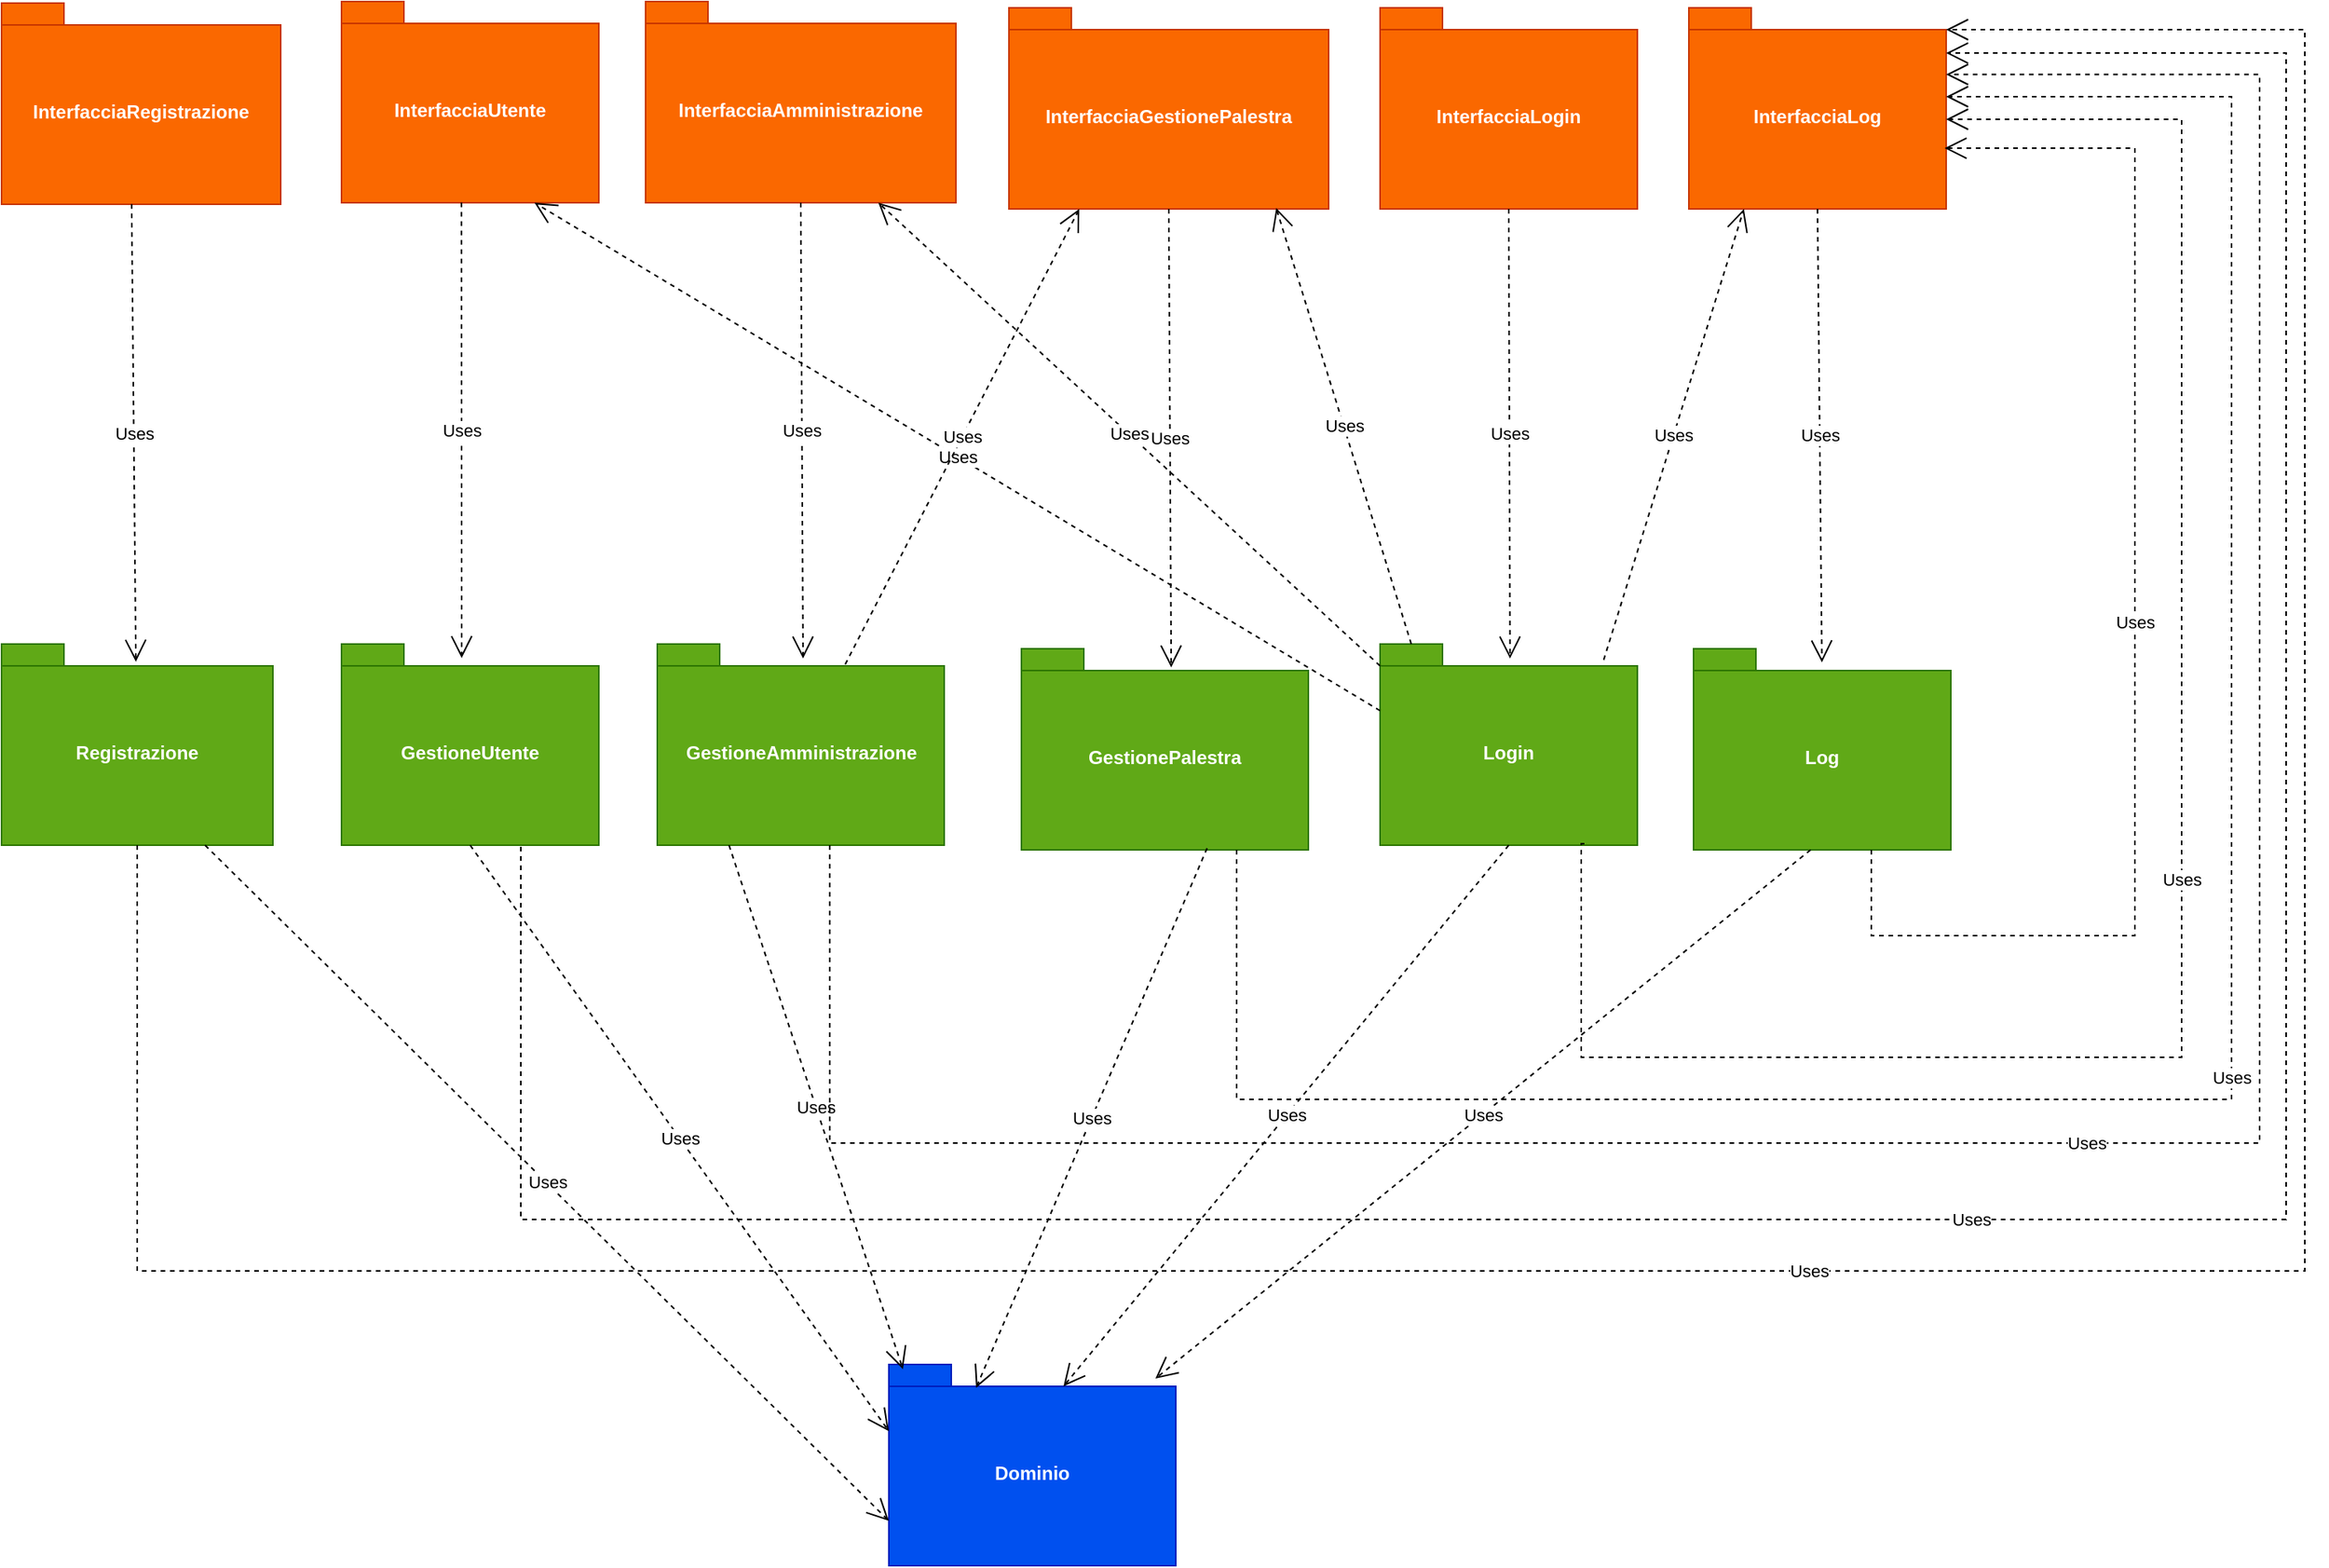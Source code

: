 <mxfile version="24.4.9" type="github">
  <diagram name="Page-1" id="5uFUbDLTDONE6XB2f1me">
    <mxGraphModel dx="2619" dy="2727" grid="0" gridSize="10" guides="1" tooltips="1" connect="1" arrows="1" fold="1" page="0" pageScale="1" pageWidth="1100" pageHeight="1700" math="0" shadow="0">
      <root>
        <mxCell id="0" />
        <mxCell id="1" parent="0" />
        <mxCell id="KaiLQCPVhCJN6zMislpx-1" value="InterfacciaUtente" style="shape=folder;fontStyle=1;spacingTop=10;tabWidth=40;tabHeight=14;tabPosition=left;html=1;whiteSpace=wrap;fillColor=#fa6800;strokeColor=#C73500;fontColor=#FFFFFF;" parent="1" vertex="1">
          <mxGeometry x="-560" y="-1503" width="165" height="129" as="geometry" />
        </mxCell>
        <mxCell id="KaiLQCPVhCJN6zMislpx-2" value="InterfacciaGestionePalestra" style="shape=folder;fontStyle=1;spacingTop=10;tabWidth=40;tabHeight=14;tabPosition=left;html=1;whiteSpace=wrap;fillColor=#fa6800;strokeColor=#C73500;fontColor=#ffffff;" parent="1" vertex="1">
          <mxGeometry x="-132" y="-1499" width="205" height="129" as="geometry" />
        </mxCell>
        <mxCell id="KaiLQCPVhCJN6zMislpx-3" value="InterfacciaAmministrazione" style="shape=folder;fontStyle=1;spacingTop=10;tabWidth=40;tabHeight=14;tabPosition=left;html=1;whiteSpace=wrap;fillColor=#fa6800;strokeColor=#C73500;fontColor=#FFFFFF;" parent="1" vertex="1">
          <mxGeometry x="-365" y="-1503" width="199" height="129" as="geometry" />
        </mxCell>
        <mxCell id="KaiLQCPVhCJN6zMislpx-4" value="InterfacciaLogin" style="shape=folder;fontStyle=1;spacingTop=10;tabWidth=40;tabHeight=14;tabPosition=left;html=1;whiteSpace=wrap;fillColor=#fa6800;strokeColor=#C73500;fontColor=#ffffff;" parent="1" vertex="1">
          <mxGeometry x="106" y="-1499" width="165" height="129" as="geometry" />
        </mxCell>
        <mxCell id="KaiLQCPVhCJN6zMislpx-5" value="InterfacciaLog" style="shape=folder;fontStyle=1;spacingTop=10;tabWidth=40;tabHeight=14;tabPosition=left;html=1;whiteSpace=wrap;fillColor=#fa6800;strokeColor=#C73500;fontColor=#FFFFFF;" parent="1" vertex="1">
          <mxGeometry x="304" y="-1499" width="165" height="129" as="geometry" />
        </mxCell>
        <mxCell id="KaiLQCPVhCJN6zMislpx-6" value="GestioneUtente" style="shape=folder;fontStyle=1;spacingTop=10;tabWidth=40;tabHeight=14;tabPosition=left;html=1;whiteSpace=wrap;fillColor=#60a917;strokeColor=#2D7600;fontColor=#ffffff;" parent="1" vertex="1">
          <mxGeometry x="-560" y="-1091" width="165" height="129" as="geometry" />
        </mxCell>
        <mxCell id="KaiLQCPVhCJN6zMislpx-7" value="GestioneAmministrazione" style="shape=folder;fontStyle=1;spacingTop=10;tabWidth=40;tabHeight=14;tabPosition=left;html=1;whiteSpace=wrap;fillColor=#60a917;strokeColor=#2D7600;fontColor=#ffffff;" parent="1" vertex="1">
          <mxGeometry x="-357.5" y="-1091" width="184" height="129" as="geometry" />
        </mxCell>
        <mxCell id="KaiLQCPVhCJN6zMislpx-8" value="Log" style="shape=folder;fontStyle=1;spacingTop=10;tabWidth=40;tabHeight=14;tabPosition=left;html=1;whiteSpace=wrap;fillColor=#60a917;strokeColor=#2D7600;fontColor=#ffffff;" parent="1" vertex="1">
          <mxGeometry x="307" y="-1088" width="165" height="129" as="geometry" />
        </mxCell>
        <mxCell id="KaiLQCPVhCJN6zMislpx-9" value="Login" style="shape=folder;fontStyle=1;spacingTop=10;tabWidth=40;tabHeight=14;tabPosition=left;html=1;whiteSpace=wrap;fillColor=#60a917;strokeColor=#2D7600;fontColor=#ffffff;" parent="1" vertex="1">
          <mxGeometry x="106" y="-1091" width="165" height="129" as="geometry" />
        </mxCell>
        <mxCell id="NHw-EjfAQHAiHYWPVhs0-1" value="Dominio" style="shape=folder;fontStyle=1;spacingTop=10;tabWidth=40;tabHeight=14;tabPosition=left;html=1;whiteSpace=wrap;fillColor=#0050ef;strokeColor=#001DBC;fontColor=#ffffff;" parent="1" vertex="1">
          <mxGeometry x="-209" y="-629" width="184" height="129" as="geometry" />
        </mxCell>
        <mxCell id="NHw-EjfAQHAiHYWPVhs0-2" value="Uses" style="endArrow=open;endSize=12;dashed=1;html=1;rounded=0;exitX=0.466;exitY=0.999;exitDx=0;exitDy=0;exitPerimeter=0;entryX=0.467;entryY=0.07;entryDx=0;entryDy=0;entryPerimeter=0;" parent="1" source="KaiLQCPVhCJN6zMislpx-1" target="KaiLQCPVhCJN6zMislpx-6" edge="1">
          <mxGeometry width="160" relative="1" as="geometry">
            <mxPoint x="-456" y="-1342" as="sourcePoint" />
            <mxPoint x="-483" y="-1274" as="targetPoint" />
          </mxGeometry>
        </mxCell>
        <mxCell id="NHw-EjfAQHAiHYWPVhs0-3" value="Uses" style="endArrow=open;endSize=12;dashed=1;html=1;rounded=0;exitX=0.5;exitY=1;exitDx=0;exitDy=0;exitPerimeter=0;entryX=0.508;entryY=0.072;entryDx=0;entryDy=0;entryPerimeter=0;" parent="1" source="KaiLQCPVhCJN6zMislpx-3" target="KaiLQCPVhCJN6zMislpx-7" edge="1">
          <mxGeometry width="160" relative="1" as="geometry">
            <mxPoint x="-204" y="-1337" as="sourcePoint" />
            <mxPoint x="-67" y="-1327" as="targetPoint" />
          </mxGeometry>
        </mxCell>
        <mxCell id="NHw-EjfAQHAiHYWPVhs0-4" value="GestionePalestra" style="shape=folder;fontStyle=1;spacingTop=10;tabWidth=40;tabHeight=14;tabPosition=left;html=1;whiteSpace=wrap;fillColor=#60a917;strokeColor=#2D7600;fontColor=#ffffff;" parent="1" vertex="1">
          <mxGeometry x="-124" y="-1088" width="184" height="129" as="geometry" />
        </mxCell>
        <mxCell id="NHw-EjfAQHAiHYWPVhs0-5" value="Uses" style="endArrow=open;endSize=12;dashed=1;html=1;rounded=0;exitX=0.5;exitY=1;exitDx=0;exitDy=0;exitPerimeter=0;entryX=0.522;entryY=0.093;entryDx=0;entryDy=0;entryPerimeter=0;" parent="1" source="KaiLQCPVhCJN6zMislpx-2" target="NHw-EjfAQHAiHYWPVhs0-4" edge="1">
          <mxGeometry width="160" relative="1" as="geometry">
            <mxPoint x="-23" y="-1319" as="sourcePoint" />
            <mxPoint x="-29" y="-1260" as="targetPoint" />
          </mxGeometry>
        </mxCell>
        <mxCell id="NHw-EjfAQHAiHYWPVhs0-6" value="Uses" style="endArrow=open;endSize=12;dashed=1;html=1;rounded=0;exitX=0.5;exitY=1;exitDx=0;exitDy=0;exitPerimeter=0;entryX=0.505;entryY=0.072;entryDx=0;entryDy=0;entryPerimeter=0;" parent="1" source="KaiLQCPVhCJN6zMislpx-4" target="KaiLQCPVhCJN6zMislpx-9" edge="1">
          <mxGeometry width="160" relative="1" as="geometry">
            <mxPoint x="224" y="-1316" as="sourcePoint" />
            <mxPoint x="384" y="-1316" as="targetPoint" />
          </mxGeometry>
        </mxCell>
        <mxCell id="NHw-EjfAQHAiHYWPVhs0-7" value="Uses" style="endArrow=open;endSize=12;dashed=1;html=1;rounded=0;exitX=0.5;exitY=1;exitDx=0;exitDy=0;exitPerimeter=0;entryX=0.499;entryY=0.068;entryDx=0;entryDy=0;entryPerimeter=0;" parent="1" source="KaiLQCPVhCJN6zMislpx-5" target="KaiLQCPVhCJN6zMislpx-8" edge="1">
          <mxGeometry width="160" relative="1" as="geometry">
            <mxPoint x="424" y="-1319" as="sourcePoint" />
            <mxPoint x="584" y="-1319" as="targetPoint" />
          </mxGeometry>
        </mxCell>
        <mxCell id="NHw-EjfAQHAiHYWPVhs0-10" value="Uses" style="endArrow=open;endSize=12;dashed=1;html=1;rounded=0;exitX=0.869;exitY=0.079;exitDx=0;exitDy=0;exitPerimeter=0;entryX=0.214;entryY=1;entryDx=0;entryDy=0;entryPerimeter=0;" parent="1" source="KaiLQCPVhCJN6zMislpx-9" target="KaiLQCPVhCJN6zMislpx-5" edge="1">
          <mxGeometry width="160" relative="1" as="geometry">
            <mxPoint x="264" y="-1311" as="sourcePoint" />
            <mxPoint x="424" y="-1311" as="targetPoint" />
          </mxGeometry>
        </mxCell>
        <mxCell id="NHw-EjfAQHAiHYWPVhs0-11" value="Uses" style="endArrow=open;endSize=12;dashed=1;html=1;rounded=0;exitX=0;exitY=0;exitDx=20;exitDy=0;exitPerimeter=0;entryX=0.836;entryY=0.995;entryDx=0;entryDy=0;entryPerimeter=0;" parent="1" source="KaiLQCPVhCJN6zMislpx-9" target="KaiLQCPVhCJN6zMislpx-2" edge="1">
          <mxGeometry width="160" relative="1" as="geometry">
            <mxPoint x="54" y="-1327" as="sourcePoint" />
            <mxPoint x="214" y="-1327" as="targetPoint" />
          </mxGeometry>
        </mxCell>
        <mxCell id="NHw-EjfAQHAiHYWPVhs0-13" value="InterfacciaRegistrazione" style="shape=folder;fontStyle=1;spacingTop=10;tabWidth=40;tabHeight=14;tabPosition=left;html=1;whiteSpace=wrap;fillColor=#fa6800;strokeColor=#C73500;fontColor=#FFFFFF;" parent="1" vertex="1">
          <mxGeometry x="-778" y="-1502" width="179" height="129" as="geometry" />
        </mxCell>
        <mxCell id="NHw-EjfAQHAiHYWPVhs0-14" value="&lt;div&gt;Registrazione&lt;/div&gt;" style="shape=folder;fontStyle=1;spacingTop=10;tabWidth=40;tabHeight=14;tabPosition=left;html=1;whiteSpace=wrap;fillColor=#60a917;strokeColor=#2D7600;fontColor=#ffffff;" parent="1" vertex="1">
          <mxGeometry x="-778" y="-1091" width="174" height="129" as="geometry" />
        </mxCell>
        <mxCell id="NHw-EjfAQHAiHYWPVhs0-15" value="Uses" style="endArrow=open;endSize=12;dashed=1;html=1;rounded=0;exitX=0.466;exitY=0.999;exitDx=0;exitDy=0;exitPerimeter=0;entryX=0.495;entryY=0.088;entryDx=0;entryDy=0;entryPerimeter=0;" parent="1" source="NHw-EjfAQHAiHYWPVhs0-13" target="NHw-EjfAQHAiHYWPVhs0-14" edge="1">
          <mxGeometry x="0.004" width="160" relative="1" as="geometry">
            <mxPoint x="-660" y="-1341" as="sourcePoint" />
            <mxPoint x="-687" y="-1273" as="targetPoint" />
            <mxPoint as="offset" />
          </mxGeometry>
        </mxCell>
        <mxCell id="NHw-EjfAQHAiHYWPVhs0-16" value="Uses" style="endArrow=open;endSize=12;dashed=1;html=1;rounded=0;edgeStyle=orthogonalEdgeStyle;exitX=0.5;exitY=1;exitDx=0;exitDy=0;exitPerimeter=0;entryX=0;entryY=0;entryDx=165;entryDy=14;entryPerimeter=0;" parent="1" source="NHw-EjfAQHAiHYWPVhs0-14" target="KaiLQCPVhCJN6zMislpx-5" edge="1">
          <mxGeometry width="160" relative="1" as="geometry">
            <mxPoint x="-691.0" y="-1095" as="sourcePoint" />
            <mxPoint x="469" y="-1431" as="targetPoint" />
            <Array as="points">
              <mxPoint x="-691" y="-689" />
              <mxPoint x="699" y="-689" />
              <mxPoint x="699" y="-1485" />
            </Array>
          </mxGeometry>
        </mxCell>
        <mxCell id="NHw-EjfAQHAiHYWPVhs0-17" value="Uses" style="endArrow=open;endSize=12;dashed=1;html=1;rounded=0;exitX=0;exitY=0;exitDx=0;exitDy=14;exitPerimeter=0;entryX=0.75;entryY=1;entryDx=0;entryDy=0;entryPerimeter=0;" parent="1" source="KaiLQCPVhCJN6zMislpx-9" target="KaiLQCPVhCJN6zMislpx-3" edge="1">
          <mxGeometry width="160" relative="1" as="geometry">
            <mxPoint x="-116" y="-1333" as="sourcePoint" />
            <mxPoint x="44" y="-1333" as="targetPoint" />
          </mxGeometry>
        </mxCell>
        <mxCell id="NHw-EjfAQHAiHYWPVhs0-18" value="Uses" style="endArrow=open;endSize=12;dashed=1;html=1;rounded=0;exitX=0;exitY=0;exitDx=0;exitDy=42.75;exitPerimeter=0;entryX=0.75;entryY=1;entryDx=0;entryDy=0;entryPerimeter=0;" parent="1" source="KaiLQCPVhCJN6zMislpx-9" target="KaiLQCPVhCJN6zMislpx-1" edge="1">
          <mxGeometry width="160" relative="1" as="geometry">
            <mxPoint x="-372" y="-1285" as="sourcePoint" />
            <mxPoint x="-212" y="-1285" as="targetPoint" />
          </mxGeometry>
        </mxCell>
        <mxCell id="NHw-EjfAQHAiHYWPVhs0-20" value="Uses" style="endArrow=open;endSize=12;dashed=1;html=1;rounded=0;exitX=0.75;exitY=1;exitDx=0;exitDy=0;exitPerimeter=0;entryX=0;entryY=0;entryDx=0;entryDy=100.25;entryPerimeter=0;" parent="1" source="NHw-EjfAQHAiHYWPVhs0-14" target="NHw-EjfAQHAiHYWPVhs0-1" edge="1">
          <mxGeometry width="160" relative="1" as="geometry">
            <mxPoint x="-397" y="-708" as="sourcePoint" />
            <mxPoint x="-237" y="-708" as="targetPoint" />
          </mxGeometry>
        </mxCell>
        <mxCell id="NHw-EjfAQHAiHYWPVhs0-21" value="Uses" style="endArrow=open;endSize=12;dashed=1;html=1;rounded=0;exitX=0.5;exitY=1;exitDx=0;exitDy=0;exitPerimeter=0;entryX=0;entryY=0;entryDx=0;entryDy=42.75;entryPerimeter=0;" parent="1" source="KaiLQCPVhCJN6zMislpx-6" target="NHw-EjfAQHAiHYWPVhs0-1" edge="1">
          <mxGeometry width="160" relative="1" as="geometry">
            <mxPoint x="-204" y="-748" as="sourcePoint" />
            <mxPoint x="-44" y="-748" as="targetPoint" />
          </mxGeometry>
        </mxCell>
        <mxCell id="NHw-EjfAQHAiHYWPVhs0-22" value="Uses" style="endArrow=open;endSize=12;dashed=1;html=1;rounded=0;exitX=0.25;exitY=1;exitDx=0;exitDy=0;exitPerimeter=0;entryX=0.049;entryY=0.023;entryDx=0;entryDy=0;entryPerimeter=0;" parent="1" source="KaiLQCPVhCJN6zMislpx-7" target="NHw-EjfAQHAiHYWPVhs0-1" edge="1">
          <mxGeometry width="160" relative="1" as="geometry">
            <mxPoint x="-181" y="-775" as="sourcePoint" />
            <mxPoint x="-21" y="-775" as="targetPoint" />
          </mxGeometry>
        </mxCell>
        <mxCell id="NHw-EjfAQHAiHYWPVhs0-23" value="Uses" style="endArrow=open;endSize=12;dashed=1;html=1;rounded=0;exitX=0.647;exitY=0.992;exitDx=0;exitDy=0;exitPerimeter=0;entryX=0.304;entryY=0.116;entryDx=0;entryDy=0;entryPerimeter=0;" parent="1" source="NHw-EjfAQHAiHYWPVhs0-4" target="NHw-EjfAQHAiHYWPVhs0-1" edge="1">
          <mxGeometry width="160" relative="1" as="geometry">
            <mxPoint x="-55" y="-764" as="sourcePoint" />
            <mxPoint x="105" y="-764" as="targetPoint" />
          </mxGeometry>
        </mxCell>
        <mxCell id="NHw-EjfAQHAiHYWPVhs0-24" value="Uses" style="endArrow=open;endSize=12;dashed=1;html=1;rounded=0;exitX=0.5;exitY=1;exitDx=0;exitDy=0;exitPerimeter=0;entryX=0;entryY=0;entryDx=112;entryDy=14;entryPerimeter=0;" parent="1" source="KaiLQCPVhCJN6zMislpx-9" target="NHw-EjfAQHAiHYWPVhs0-1" edge="1">
          <mxGeometry width="160" relative="1" as="geometry">
            <mxPoint x="126" y="-692" as="sourcePoint" />
            <mxPoint x="286" y="-692" as="targetPoint" />
          </mxGeometry>
        </mxCell>
        <mxCell id="NHw-EjfAQHAiHYWPVhs0-25" value="Uses" style="endArrow=open;endSize=12;dashed=1;html=1;rounded=0;exitX=0.455;exitY=1;exitDx=0;exitDy=0;exitPerimeter=0;entryX=0.929;entryY=0.07;entryDx=0;entryDy=0;entryPerimeter=0;" parent="1" source="KaiLQCPVhCJN6zMislpx-8" target="NHw-EjfAQHAiHYWPVhs0-1" edge="1">
          <mxGeometry width="160" relative="1" as="geometry">
            <mxPoint x="206" y="-716" as="sourcePoint" />
            <mxPoint x="366" y="-716" as="targetPoint" />
          </mxGeometry>
        </mxCell>
        <mxCell id="NHw-EjfAQHAiHYWPVhs0-26" value="Uses" style="endArrow=open;endSize=12;dashed=1;html=1;rounded=0;exitX=0.655;exitY=0.101;exitDx=0;exitDy=0;exitPerimeter=0;entryX=0.22;entryY=1;entryDx=0;entryDy=0;entryPerimeter=0;" parent="1" source="KaiLQCPVhCJN6zMislpx-7" target="KaiLQCPVhCJN6zMislpx-2" edge="1">
          <mxGeometry width="160" relative="1" as="geometry">
            <mxPoint x="-220" y="-1133" as="sourcePoint" />
            <mxPoint x="-60" y="-1133" as="targetPoint" />
          </mxGeometry>
        </mxCell>
        <mxCell id="NHw-EjfAQHAiHYWPVhs0-27" value="Uses" style="endArrow=open;endSize=12;dashed=1;html=1;rounded=0;edgeStyle=orthogonalEdgeStyle;exitX=0.601;exitY=1;exitDx=0;exitDy=0;exitPerimeter=0;entryX=0;entryY=0;entryDx=165;entryDy=42.75;entryPerimeter=0;" parent="1" source="KaiLQCPVhCJN6zMislpx-7" target="KaiLQCPVhCJN6zMislpx-5" edge="1">
          <mxGeometry width="160" relative="1" as="geometry">
            <mxPoint x="350" y="-793" as="sourcePoint" />
            <mxPoint x="466" y="-1403" as="targetPoint" />
            <Array as="points">
              <mxPoint x="-247" y="-771" />
              <mxPoint x="670" y="-771" />
              <mxPoint x="670" y="-1456" />
            </Array>
          </mxGeometry>
        </mxCell>
        <mxCell id="NHw-EjfAQHAiHYWPVhs0-29" value="Uses" style="endArrow=open;endSize=12;dashed=1;html=1;rounded=0;edgeStyle=orthogonalEdgeStyle;exitX=0.697;exitY=1.008;exitDx=0;exitDy=0;exitPerimeter=0;entryX=1;entryY=0.225;entryDx=0;entryDy=0;entryPerimeter=0;" parent="1" source="KaiLQCPVhCJN6zMislpx-6" target="KaiLQCPVhCJN6zMislpx-5" edge="1">
          <mxGeometry width="160" relative="1" as="geometry">
            <mxPoint x="-182" y="-866" as="sourcePoint" />
            <mxPoint x="701" y="-1456" as="targetPoint" />
            <Array as="points">
              <mxPoint x="-445" y="-722" />
              <mxPoint x="687" y="-722" />
              <mxPoint x="687" y="-1470" />
            </Array>
          </mxGeometry>
        </mxCell>
        <mxCell id="NHw-EjfAQHAiHYWPVhs0-31" value="Uses" style="endArrow=open;endSize=12;dashed=1;html=1;rounded=0;edgeStyle=orthogonalEdgeStyle;exitX=0.75;exitY=1;exitDx=0;exitDy=0;exitPerimeter=0;" parent="1" source="NHw-EjfAQHAiHYWPVhs0-4" edge="1">
          <mxGeometry width="160" relative="1" as="geometry">
            <mxPoint x="20" y="-935" as="sourcePoint" />
            <mxPoint x="469" y="-1442" as="targetPoint" />
            <Array as="points">
              <mxPoint x="14" y="-799" />
              <mxPoint x="652" y="-799" />
              <mxPoint x="652" y="-1442" />
            </Array>
          </mxGeometry>
        </mxCell>
        <mxCell id="NHw-EjfAQHAiHYWPVhs0-32" value="Uses" style="endArrow=open;endSize=12;dashed=1;html=1;rounded=0;edgeStyle=orthogonalEdgeStyle;exitX=0.794;exitY=0.992;exitDx=0;exitDy=0;exitPerimeter=0;entryX=0;entryY=0;entryDx=165;entryDy=71.5;entryPerimeter=0;" parent="1" source="KaiLQCPVhCJN6zMislpx-9" target="KaiLQCPVhCJN6zMislpx-5" edge="1">
          <mxGeometry width="160" relative="1" as="geometry">
            <mxPoint x="239" y="-951" as="sourcePoint" />
            <mxPoint x="694" y="-1434" as="targetPoint" />
            <Array as="points">
              <mxPoint x="235" y="-963" />
              <mxPoint x="235" y="-826" />
              <mxPoint x="620" y="-826" />
              <mxPoint x="620" y="-1427" />
            </Array>
          </mxGeometry>
        </mxCell>
        <mxCell id="NHw-EjfAQHAiHYWPVhs0-33" value="Uses" style="endArrow=open;endSize=12;dashed=1;html=1;rounded=0;edgeStyle=orthogonalEdgeStyle;exitX=0.691;exitY=1;exitDx=0;exitDy=0;exitPerimeter=0;entryX=0.994;entryY=0.698;entryDx=0;entryDy=0;entryPerimeter=0;" parent="1" source="KaiLQCPVhCJN6zMislpx-8" target="KaiLQCPVhCJN6zMislpx-5" edge="1">
          <mxGeometry width="160" relative="1" as="geometry">
            <mxPoint x="422" y="-885" as="sourcePoint" />
            <mxPoint x="503" y="-1389" as="targetPoint" />
            <Array as="points">
              <mxPoint x="421" y="-904" />
              <mxPoint x="590" y="-904" />
              <mxPoint x="590" y="-1409" />
            </Array>
          </mxGeometry>
        </mxCell>
      </root>
    </mxGraphModel>
  </diagram>
</mxfile>
